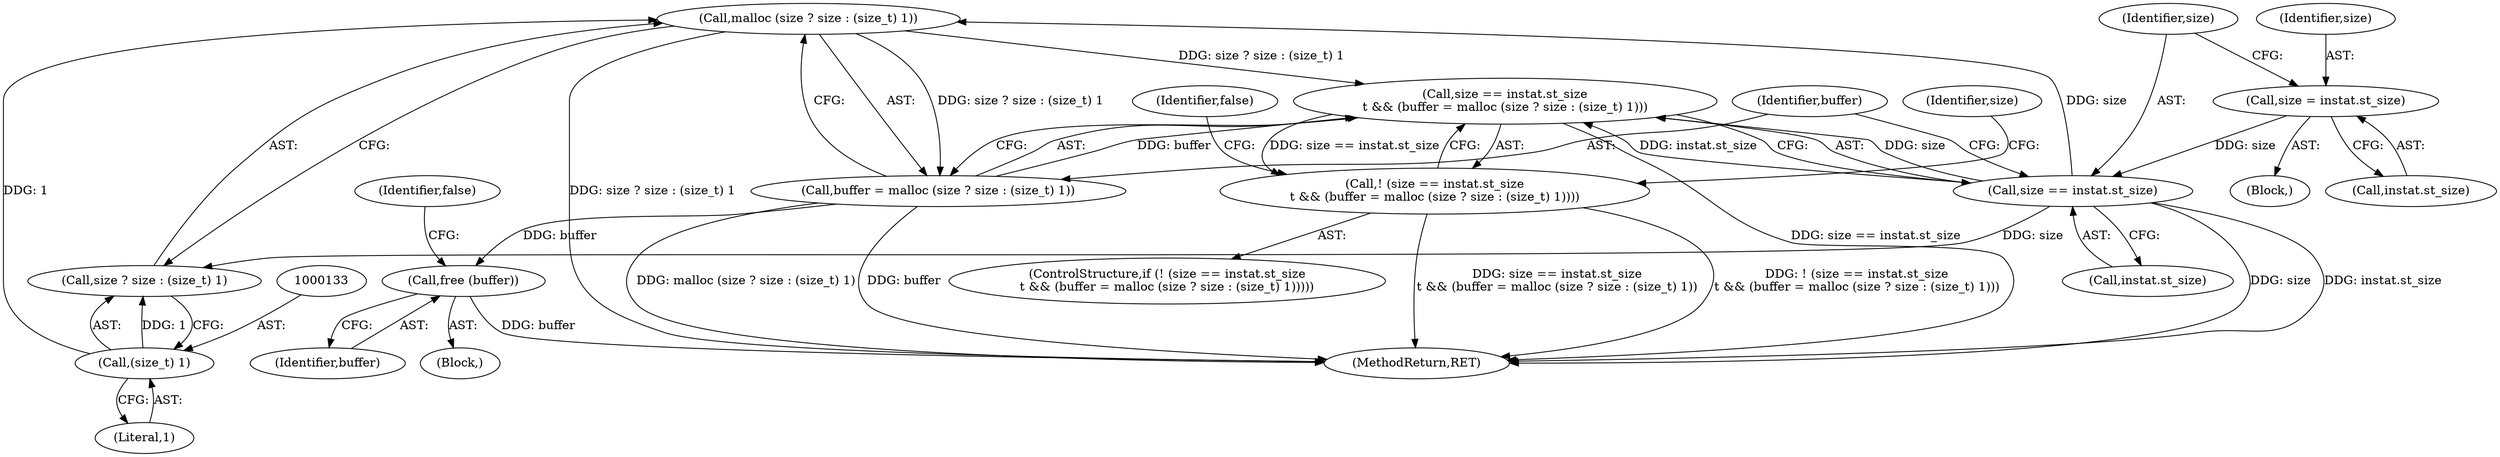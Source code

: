 digraph "0_savannah_dce4683cbbe107a95f1f0d45fabc304acfb5d71a@API" {
"1000128" [label="(Call,malloc (size ? size : (size_t) 1))"];
"1000121" [label="(Call,size == instat.st_size)"];
"1000113" [label="(Call,size = instat.st_size)"];
"1000132" [label="(Call,(size_t) 1)"];
"1000120" [label="(Call,size == instat.st_size\n\t && (buffer = malloc (size ? size : (size_t) 1)))"];
"1000119" [label="(Call,! (size == instat.st_size\n\t && (buffer = malloc (size ? size : (size_t) 1))))"];
"1000126" [label="(Call,buffer = malloc (size ? size : (size_t) 1))"];
"1000182" [label="(Call,free (buffer))"];
"1000182" [label="(Call,free (buffer))"];
"1000126" [label="(Call,buffer = malloc (size ? size : (size_t) 1))"];
"1000128" [label="(Call,malloc (size ? size : (size_t) 1))"];
"1000122" [label="(Identifier,size)"];
"1000113" [label="(Call,size = instat.st_size)"];
"1000120" [label="(Call,size == instat.st_size\n\t && (buffer = malloc (size ? size : (size_t) 1)))"];
"1000119" [label="(Call,! (size == instat.st_size\n\t && (buffer = malloc (size ? size : (size_t) 1))))"];
"1000118" [label="(ControlStructure,if (! (size == instat.st_size\n\t && (buffer = malloc (size ? size : (size_t) 1)))))"];
"1000136" [label="(Identifier,false)"];
"1000138" [label="(Identifier,size)"];
"1000183" [label="(Identifier,buffer)"];
"1000129" [label="(Call,size ? size : (size_t) 1)"];
"1000127" [label="(Identifier,buffer)"];
"1000106" [label="(Block,)"];
"1000195" [label="(MethodReturn,RET)"];
"1000115" [label="(Call,instat.st_size)"];
"1000179" [label="(Block,)"];
"1000134" [label="(Literal,1)"];
"1000132" [label="(Call,(size_t) 1)"];
"1000114" [label="(Identifier,size)"];
"1000185" [label="(Identifier,false)"];
"1000121" [label="(Call,size == instat.st_size)"];
"1000123" [label="(Call,instat.st_size)"];
"1000128" -> "1000126"  [label="AST: "];
"1000128" -> "1000129"  [label="CFG: "];
"1000129" -> "1000128"  [label="AST: "];
"1000126" -> "1000128"  [label="CFG: "];
"1000128" -> "1000195"  [label="DDG: size ? size : (size_t) 1"];
"1000128" -> "1000120"  [label="DDG: size ? size : (size_t) 1"];
"1000128" -> "1000126"  [label="DDG: size ? size : (size_t) 1"];
"1000121" -> "1000128"  [label="DDG: size"];
"1000132" -> "1000128"  [label="DDG: 1"];
"1000121" -> "1000120"  [label="AST: "];
"1000121" -> "1000123"  [label="CFG: "];
"1000122" -> "1000121"  [label="AST: "];
"1000123" -> "1000121"  [label="AST: "];
"1000127" -> "1000121"  [label="CFG: "];
"1000120" -> "1000121"  [label="CFG: "];
"1000121" -> "1000195"  [label="DDG: size"];
"1000121" -> "1000195"  [label="DDG: instat.st_size"];
"1000121" -> "1000120"  [label="DDG: size"];
"1000121" -> "1000120"  [label="DDG: instat.st_size"];
"1000113" -> "1000121"  [label="DDG: size"];
"1000121" -> "1000129"  [label="DDG: size"];
"1000113" -> "1000106"  [label="AST: "];
"1000113" -> "1000115"  [label="CFG: "];
"1000114" -> "1000113"  [label="AST: "];
"1000115" -> "1000113"  [label="AST: "];
"1000122" -> "1000113"  [label="CFG: "];
"1000132" -> "1000129"  [label="AST: "];
"1000132" -> "1000134"  [label="CFG: "];
"1000133" -> "1000132"  [label="AST: "];
"1000134" -> "1000132"  [label="AST: "];
"1000129" -> "1000132"  [label="CFG: "];
"1000132" -> "1000129"  [label="DDG: 1"];
"1000120" -> "1000119"  [label="AST: "];
"1000120" -> "1000126"  [label="CFG: "];
"1000126" -> "1000120"  [label="AST: "];
"1000119" -> "1000120"  [label="CFG: "];
"1000120" -> "1000195"  [label="DDG: size == instat.st_size"];
"1000120" -> "1000119"  [label="DDG: size == instat.st_size"];
"1000126" -> "1000120"  [label="DDG: buffer"];
"1000119" -> "1000118"  [label="AST: "];
"1000136" -> "1000119"  [label="CFG: "];
"1000138" -> "1000119"  [label="CFG: "];
"1000119" -> "1000195"  [label="DDG: ! (size == instat.st_size\n\t && (buffer = malloc (size ? size : (size_t) 1)))"];
"1000119" -> "1000195"  [label="DDG: size == instat.st_size\n\t && (buffer = malloc (size ? size : (size_t) 1))"];
"1000127" -> "1000126"  [label="AST: "];
"1000126" -> "1000195"  [label="DDG: buffer"];
"1000126" -> "1000195"  [label="DDG: malloc (size ? size : (size_t) 1)"];
"1000126" -> "1000182"  [label="DDG: buffer"];
"1000182" -> "1000179"  [label="AST: "];
"1000182" -> "1000183"  [label="CFG: "];
"1000183" -> "1000182"  [label="AST: "];
"1000185" -> "1000182"  [label="CFG: "];
"1000182" -> "1000195"  [label="DDG: buffer"];
}
